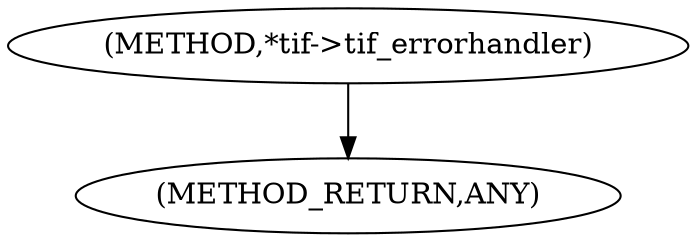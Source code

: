 digraph "*tif-&gt;tif_errorhandler" {  
"100296" [label = <(METHOD,*tif-&gt;tif_errorhandler)> ]
"100302" [label = <(METHOD_RETURN,ANY)> ]
  "100296" -> "100302" 
}
